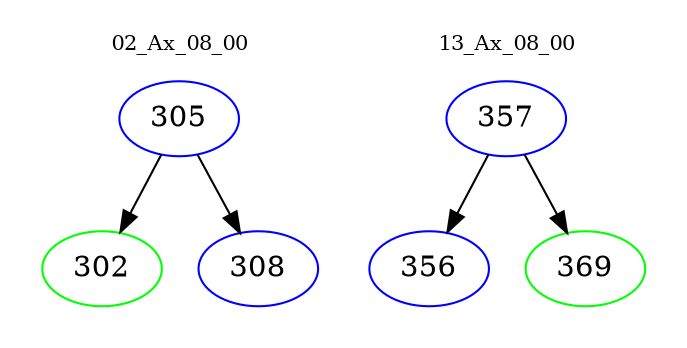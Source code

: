 digraph{
subgraph cluster_0 {
color = white
label = "02_Ax_08_00";
fontsize=10;
T0_305 [label="305", color="blue"]
T0_305 -> T0_302 [color="black"]
T0_302 [label="302", color="green"]
T0_305 -> T0_308 [color="black"]
T0_308 [label="308", color="blue"]
}
subgraph cluster_1 {
color = white
label = "13_Ax_08_00";
fontsize=10;
T1_357 [label="357", color="blue"]
T1_357 -> T1_356 [color="black"]
T1_356 [label="356", color="blue"]
T1_357 -> T1_369 [color="black"]
T1_369 [label="369", color="green"]
}
}
